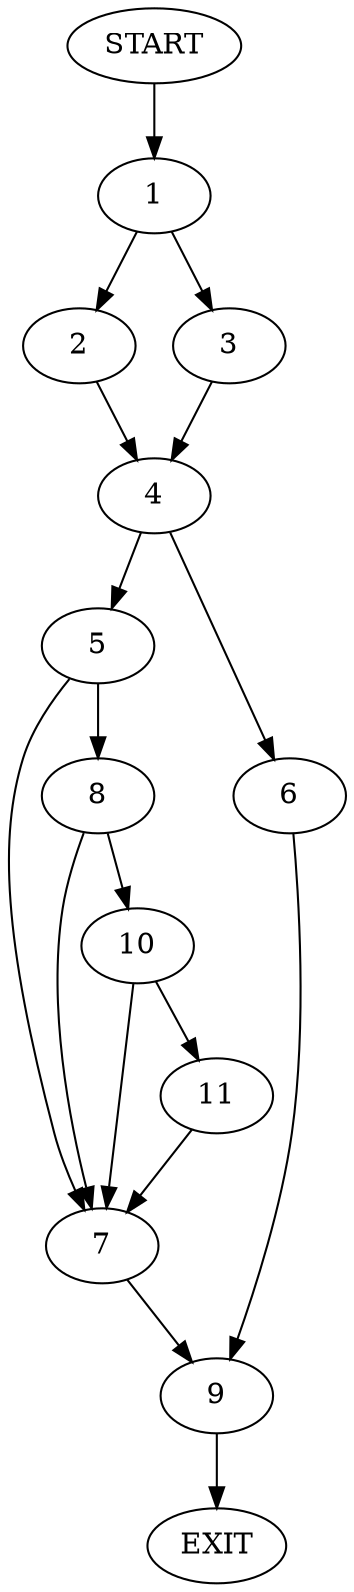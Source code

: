 digraph {
0 [label="START"]
12 [label="EXIT"]
0 -> 1
1 -> 2
1 -> 3
2 -> 4
3 -> 4
4 -> 5
4 -> 6
5 -> 7
5 -> 8
6 -> 9
8 -> 7
8 -> 10
7 -> 9
10 -> 7
10 -> 11
11 -> 7
9 -> 12
}
